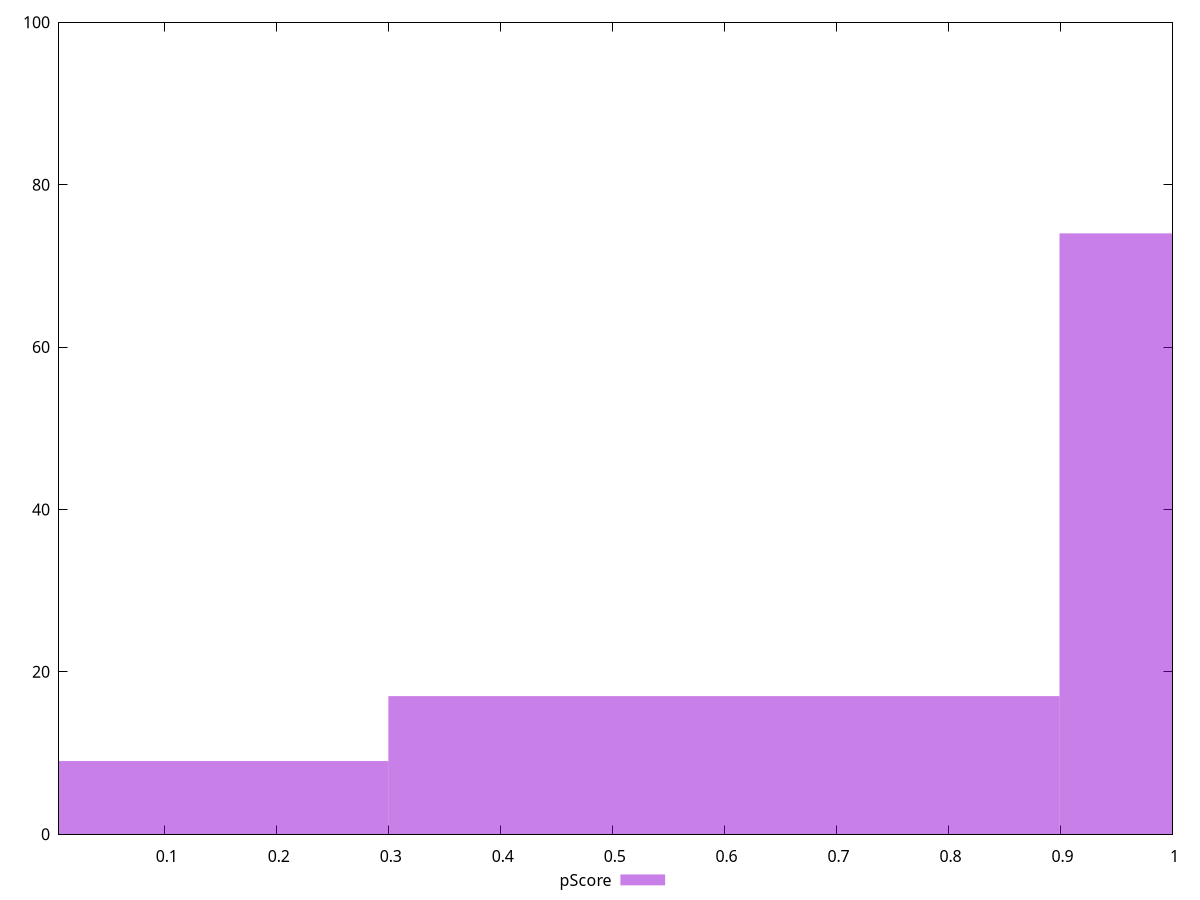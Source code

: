 reset

$pScore <<EOF
0.5994020523440188 17
1.1988041046880376 74
0 9
EOF

set key outside below
set boxwidth 0.5994020523440188
set xrange [0.005537618692164348:0.9999993380488856]
set yrange [0:100]
set trange [0:100]
set style fill transparent solid 0.5 noborder
set terminal svg size 640, 490 enhanced background rgb 'white'
set output "report_00013_2021-02-09T12-04-24.940Z/estimated-input-latency/samples/pages+cached+noadtech/pScore/histogram.svg"

plot $pScore title "pScore" with boxes

reset
